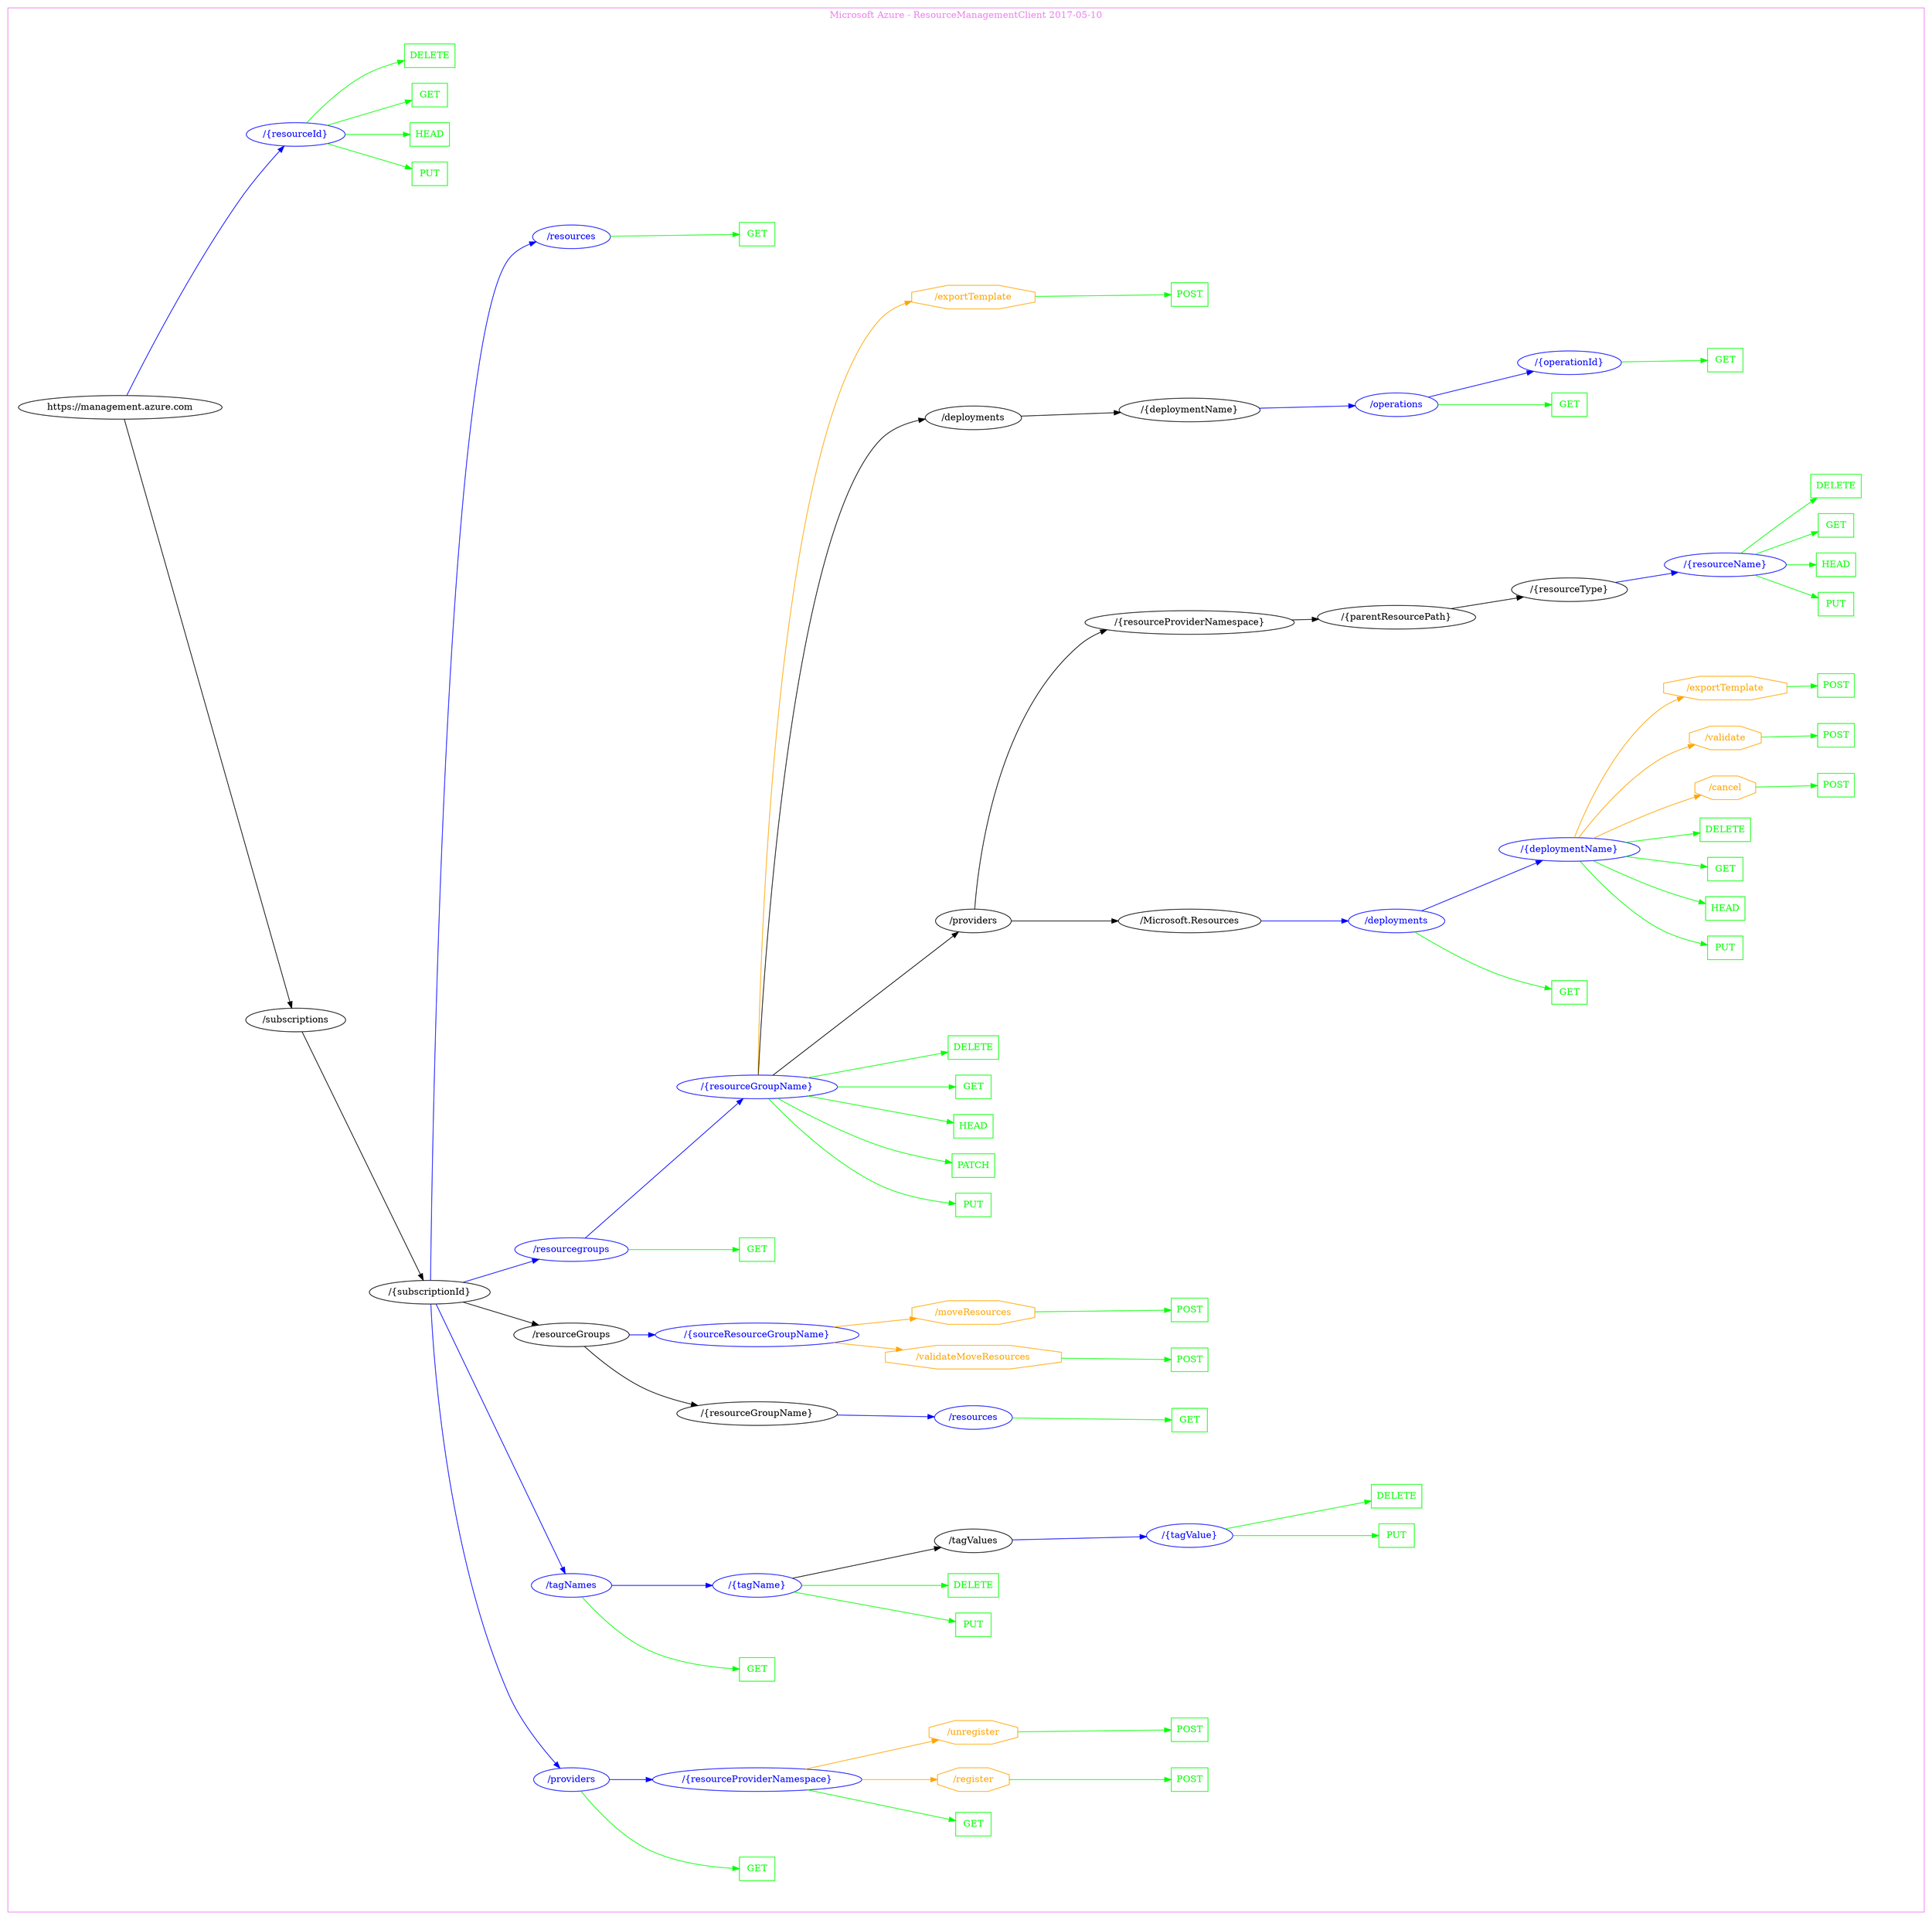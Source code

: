 digraph Cloud_Computing_REST_API {
rankdir="LR";
subgraph cluster_0 {
label="Microsoft Azure - ResourceManagementClient 2017-05-10"
color=violet
fontcolor=violet
subgraph cluster_1 {
label=""
color=white
fontcolor=white
node1 [label="https://management.azure.com", shape="ellipse", color="black", fontcolor="black"]
node1 -> node2 [color="black", fontcolor="black"]
subgraph cluster_2 {
label=""
color=white
fontcolor=white
node2 [label="/subscriptions", shape="ellipse", color="black", fontcolor="black"]
node2 -> node3 [color="black", fontcolor="black"]
subgraph cluster_3 {
label=""
color=white
fontcolor=white
node3 [label="/{subscriptionId}", shape="ellipse", color="black", fontcolor="black"]
node3 -> node4 [color="blue", fontcolor="blue"]
subgraph cluster_4 {
label=""
color=white
fontcolor=white
node4 [label="/providers", shape="ellipse", color="blue", fontcolor="blue"]
node4 -> node5 [color="green", fontcolor="green"]
subgraph cluster_5 {
label=""
color=white
fontcolor=white
node5 [label="GET", shape="box", color="green", fontcolor="green"]
}
node4 -> node6 [color="blue", fontcolor="blue"]
subgraph cluster_6 {
label=""
color=white
fontcolor=white
node6 [label="/{resourceProviderNamespace}", shape="ellipse", color="blue", fontcolor="blue"]
node6 -> node7 [color="green", fontcolor="green"]
subgraph cluster_7 {
label=""
color=white
fontcolor=white
node7 [label="GET", shape="box", color="green", fontcolor="green"]
}
node6 -> node8 [color="orange", fontcolor="orange"]
subgraph cluster_8 {
label=""
color=white
fontcolor=white
node8 [label="/register", shape="octagon", color="orange", fontcolor="orange"]
node8 -> node9 [color="green", fontcolor="green"]
subgraph cluster_9 {
label=""
color=white
fontcolor=white
node9 [label="POST", shape="box", color="green", fontcolor="green"]
}
}
node6 -> node10 [color="orange", fontcolor="orange"]
subgraph cluster_10 {
label=""
color=white
fontcolor=white
node10 [label="/unregister", shape="octagon", color="orange", fontcolor="orange"]
node10 -> node11 [color="green", fontcolor="green"]
subgraph cluster_11 {
label=""
color=white
fontcolor=white
node11 [label="POST", shape="box", color="green", fontcolor="green"]
}
}
}
}
node3 -> node12 [color="blue", fontcolor="blue"]
subgraph cluster_12 {
label=""
color=white
fontcolor=white
node12 [label="/tagNames", shape="ellipse", color="blue", fontcolor="blue"]
node12 -> node13 [color="green", fontcolor="green"]
subgraph cluster_13 {
label=""
color=white
fontcolor=white
node13 [label="GET", shape="box", color="green", fontcolor="green"]
}
node12 -> node14 [color="blue", fontcolor="blue"]
subgraph cluster_14 {
label=""
color=white
fontcolor=white
node14 [label="/{tagName}", shape="ellipse", color="blue", fontcolor="blue"]
node14 -> node15 [color="green", fontcolor="green"]
subgraph cluster_15 {
label=""
color=white
fontcolor=white
node15 [label="PUT", shape="box", color="green", fontcolor="green"]
}
node14 -> node16 [color="green", fontcolor="green"]
subgraph cluster_16 {
label=""
color=white
fontcolor=white
node16 [label="DELETE", shape="box", color="green", fontcolor="green"]
}
node14 -> node17 [color="black", fontcolor="black"]
subgraph cluster_17 {
label=""
color=white
fontcolor=white
node17 [label="/tagValues", shape="ellipse", color="black", fontcolor="black"]
node17 -> node18 [color="blue", fontcolor="blue"]
subgraph cluster_18 {
label=""
color=white
fontcolor=white
node18 [label="/{tagValue}", shape="ellipse", color="blue", fontcolor="blue"]
node18 -> node19 [color="green", fontcolor="green"]
subgraph cluster_19 {
label=""
color=white
fontcolor=white
node19 [label="PUT", shape="box", color="green", fontcolor="green"]
}
node18 -> node20 [color="green", fontcolor="green"]
subgraph cluster_20 {
label=""
color=white
fontcolor=white
node20 [label="DELETE", shape="box", color="green", fontcolor="green"]
}
}
}
}
}
node3 -> node21 [color="black", fontcolor="black"]
subgraph cluster_21 {
label=""
color=white
fontcolor=white
node21 [label="/resourceGroups", shape="ellipse", color="black", fontcolor="black"]
node21 -> node22 [color="black", fontcolor="black"]
subgraph cluster_22 {
label=""
color=white
fontcolor=white
node22 [label="/{resourceGroupName}", shape="ellipse", color="black", fontcolor="black"]
node22 -> node23 [color="blue", fontcolor="blue"]
subgraph cluster_23 {
label=""
color=white
fontcolor=white
node23 [label="/resources", shape="ellipse", color="blue", fontcolor="blue"]
node23 -> node24 [color="green", fontcolor="green"]
subgraph cluster_24 {
label=""
color=white
fontcolor=white
node24 [label="GET", shape="box", color="green", fontcolor="green"]
}
}
}
node21 -> node25 [color="blue", fontcolor="blue"]
subgraph cluster_25 {
label=""
color=white
fontcolor=white
node25 [label="/{sourceResourceGroupName}", shape="ellipse", color="blue", fontcolor="blue"]
node25 -> node26 [color="orange", fontcolor="orange"]
subgraph cluster_26 {
label=""
color=white
fontcolor=white
node26 [label="/validateMoveResources", shape="octagon", color="orange", fontcolor="orange"]
node26 -> node27 [color="green", fontcolor="green"]
subgraph cluster_27 {
label=""
color=white
fontcolor=white
node27 [label="POST", shape="box", color="green", fontcolor="green"]
}
}
node25 -> node28 [color="orange", fontcolor="orange"]
subgraph cluster_28 {
label=""
color=white
fontcolor=white
node28 [label="/moveResources", shape="octagon", color="orange", fontcolor="orange"]
node28 -> node29 [color="green", fontcolor="green"]
subgraph cluster_29 {
label=""
color=white
fontcolor=white
node29 [label="POST", shape="box", color="green", fontcolor="green"]
}
}
}
}
node3 -> node30 [color="blue", fontcolor="blue"]
subgraph cluster_30 {
label=""
color=white
fontcolor=white
node30 [label="/resourcegroups", shape="ellipse", color="blue", fontcolor="blue"]
node30 -> node31 [color="green", fontcolor="green"]
subgraph cluster_31 {
label=""
color=white
fontcolor=white
node31 [label="GET", shape="box", color="green", fontcolor="green"]
}
node30 -> node32 [color="blue", fontcolor="blue"]
subgraph cluster_32 {
label=""
color=white
fontcolor=white
node32 [label="/{resourceGroupName}", shape="ellipse", color="blue", fontcolor="blue"]
node32 -> node33 [color="green", fontcolor="green"]
subgraph cluster_33 {
label=""
color=white
fontcolor=white
node33 [label="PUT", shape="box", color="green", fontcolor="green"]
}
node32 -> node34 [color="green", fontcolor="green"]
subgraph cluster_34 {
label=""
color=white
fontcolor=white
node34 [label="PATCH", shape="box", color="green", fontcolor="green"]
}
node32 -> node35 [color="green", fontcolor="green"]
subgraph cluster_35 {
label=""
color=white
fontcolor=white
node35 [label="HEAD", shape="box", color="green", fontcolor="green"]
}
node32 -> node36 [color="green", fontcolor="green"]
subgraph cluster_36 {
label=""
color=white
fontcolor=white
node36 [label="GET", shape="box", color="green", fontcolor="green"]
}
node32 -> node37 [color="green", fontcolor="green"]
subgraph cluster_37 {
label=""
color=white
fontcolor=white
node37 [label="DELETE", shape="box", color="green", fontcolor="green"]
}
node32 -> node38 [color="black", fontcolor="black"]
subgraph cluster_38 {
label=""
color=white
fontcolor=white
node38 [label="/providers", shape="ellipse", color="black", fontcolor="black"]
node38 -> node39 [color="black", fontcolor="black"]
subgraph cluster_39 {
label=""
color=white
fontcolor=white
node39 [label="/Microsoft.Resources", shape="ellipse", color="black", fontcolor="black"]
node39 -> node40 [color="blue", fontcolor="blue"]
subgraph cluster_40 {
label=""
color=white
fontcolor=white
node40 [label="/deployments", shape="ellipse", color="blue", fontcolor="blue"]
node40 -> node41 [color="green", fontcolor="green"]
subgraph cluster_41 {
label=""
color=white
fontcolor=white
node41 [label="GET", shape="box", color="green", fontcolor="green"]
}
node40 -> node42 [color="blue", fontcolor="blue"]
subgraph cluster_42 {
label=""
color=white
fontcolor=white
node42 [label="/{deploymentName}", shape="ellipse", color="blue", fontcolor="blue"]
node42 -> node43 [color="green", fontcolor="green"]
subgraph cluster_43 {
label=""
color=white
fontcolor=white
node43 [label="PUT", shape="box", color="green", fontcolor="green"]
}
node42 -> node44 [color="green", fontcolor="green"]
subgraph cluster_44 {
label=""
color=white
fontcolor=white
node44 [label="HEAD", shape="box", color="green", fontcolor="green"]
}
node42 -> node45 [color="green", fontcolor="green"]
subgraph cluster_45 {
label=""
color=white
fontcolor=white
node45 [label="GET", shape="box", color="green", fontcolor="green"]
}
node42 -> node46 [color="green", fontcolor="green"]
subgraph cluster_46 {
label=""
color=white
fontcolor=white
node46 [label="DELETE", shape="box", color="green", fontcolor="green"]
}
node42 -> node47 [color="orange", fontcolor="orange"]
subgraph cluster_47 {
label=""
color=white
fontcolor=white
node47 [label="/cancel", shape="octagon", color="orange", fontcolor="orange"]
node47 -> node48 [color="green", fontcolor="green"]
subgraph cluster_48 {
label=""
color=white
fontcolor=white
node48 [label="POST", shape="box", color="green", fontcolor="green"]
}
}
node42 -> node49 [color="orange", fontcolor="orange"]
subgraph cluster_49 {
label=""
color=white
fontcolor=white
node49 [label="/validate", shape="octagon", color="orange", fontcolor="orange"]
node49 -> node50 [color="green", fontcolor="green"]
subgraph cluster_50 {
label=""
color=white
fontcolor=white
node50 [label="POST", shape="box", color="green", fontcolor="green"]
}
}
node42 -> node51 [color="orange", fontcolor="orange"]
subgraph cluster_51 {
label=""
color=white
fontcolor=white
node51 [label="/exportTemplate", shape="octagon", color="orange", fontcolor="orange"]
node51 -> node52 [color="green", fontcolor="green"]
subgraph cluster_52 {
label=""
color=white
fontcolor=white
node52 [label="POST", shape="box", color="green", fontcolor="green"]
}
}
}
}
}
node38 -> node53 [color="black", fontcolor="black"]
subgraph cluster_53 {
label=""
color=white
fontcolor=white
node53 [label="/{resourceProviderNamespace}", shape="ellipse", color="black", fontcolor="black"]
node53 -> node54 [color="black", fontcolor="black"]
subgraph cluster_54 {
label=""
color=white
fontcolor=white
node54 [label="/{parentResourcePath}", shape="ellipse", color="black", fontcolor="black"]
node54 -> node55 [color="black", fontcolor="black"]
subgraph cluster_55 {
label=""
color=white
fontcolor=white
node55 [label="/{resourceType}", shape="ellipse", color="black", fontcolor="black"]
node55 -> node56 [color="blue", fontcolor="blue"]
subgraph cluster_56 {
label=""
color=white
fontcolor=white
node56 [label="/{resourceName}", shape="ellipse", color="blue", fontcolor="blue"]
node56 -> node57 [color="green", fontcolor="green"]
subgraph cluster_57 {
label=""
color=white
fontcolor=white
node57 [label="PUT", shape="box", color="green", fontcolor="green"]
}
node56 -> node58 [color="green", fontcolor="green"]
subgraph cluster_58 {
label=""
color=white
fontcolor=white
node58 [label="HEAD", shape="box", color="green", fontcolor="green"]
}
node56 -> node59 [color="green", fontcolor="green"]
subgraph cluster_59 {
label=""
color=white
fontcolor=white
node59 [label="GET", shape="box", color="green", fontcolor="green"]
}
node56 -> node60 [color="green", fontcolor="green"]
subgraph cluster_60 {
label=""
color=white
fontcolor=white
node60 [label="DELETE", shape="box", color="green", fontcolor="green"]
}
}
}
}
}
}
node32 -> node61 [color="black", fontcolor="black"]
subgraph cluster_61 {
label=""
color=white
fontcolor=white
node61 [label="/deployments", shape="ellipse", color="black", fontcolor="black"]
node61 -> node62 [color="black", fontcolor="black"]
subgraph cluster_62 {
label=""
color=white
fontcolor=white
node62 [label="/{deploymentName}", shape="ellipse", color="black", fontcolor="black"]
node62 -> node63 [color="blue", fontcolor="blue"]
subgraph cluster_63 {
label=""
color=white
fontcolor=white
node63 [label="/operations", shape="ellipse", color="blue", fontcolor="blue"]
node63 -> node64 [color="green", fontcolor="green"]
subgraph cluster_64 {
label=""
color=white
fontcolor=white
node64 [label="GET", shape="box", color="green", fontcolor="green"]
}
node63 -> node65 [color="blue", fontcolor="blue"]
subgraph cluster_65 {
label=""
color=white
fontcolor=white
node65 [label="/{operationId}", shape="ellipse", color="blue", fontcolor="blue"]
node65 -> node66 [color="green", fontcolor="green"]
subgraph cluster_66 {
label=""
color=white
fontcolor=white
node66 [label="GET", shape="box", color="green", fontcolor="green"]
}
}
}
}
}
node32 -> node67 [color="orange", fontcolor="orange"]
subgraph cluster_67 {
label=""
color=white
fontcolor=white
node67 [label="/exportTemplate", shape="octagon", color="orange", fontcolor="orange"]
node67 -> node68 [color="green", fontcolor="green"]
subgraph cluster_68 {
label=""
color=white
fontcolor=white
node68 [label="POST", shape="box", color="green", fontcolor="green"]
}
}
}
}
node3 -> node69 [color="blue", fontcolor="blue"]
subgraph cluster_69 {
label=""
color=white
fontcolor=white
node69 [label="/resources", shape="ellipse", color="blue", fontcolor="blue"]
node69 -> node70 [color="green", fontcolor="green"]
subgraph cluster_70 {
label=""
color=white
fontcolor=white
node70 [label="GET", shape="box", color="green", fontcolor="green"]
}
}
}
}
node1 -> node71 [color="blue", fontcolor="blue"]
subgraph cluster_71 {
label=""
color=white
fontcolor=white
node71 [label="/{resourceId}", shape="ellipse", color="blue", fontcolor="blue"]
node71 -> node72 [color="green", fontcolor="green"]
subgraph cluster_72 {
label=""
color=white
fontcolor=white
node72 [label="PUT", shape="box", color="green", fontcolor="green"]
}
node71 -> node73 [color="green", fontcolor="green"]
subgraph cluster_73 {
label=""
color=white
fontcolor=white
node73 [label="HEAD", shape="box", color="green", fontcolor="green"]
}
node71 -> node74 [color="green", fontcolor="green"]
subgraph cluster_74 {
label=""
color=white
fontcolor=white
node74 [label="GET", shape="box", color="green", fontcolor="green"]
}
node71 -> node75 [color="green", fontcolor="green"]
subgraph cluster_75 {
label=""
color=white
fontcolor=white
node75 [label="DELETE", shape="box", color="green", fontcolor="green"]
}
}
}
}
}
